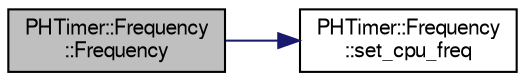 digraph "PHTimer::Frequency::Frequency"
{
  bgcolor="transparent";
  edge [fontname="FreeSans",fontsize="10",labelfontname="FreeSans",labelfontsize="10"];
  node [fontname="FreeSans",fontsize="10",shape=record];
  rankdir="LR";
  Node1 [label="PHTimer::Frequency\l::Frequency",height=0.2,width=0.4,color="black", fillcolor="grey75", style="filled" fontcolor="black"];
  Node1 -> Node2 [color="midnightblue",fontsize="10",style="solid",fontname="FreeSans"];
  Node2 [label="PHTimer::Frequency\l::set_cpu_freq",height=0.2,width=0.4,color="black",URL="$d2/db1/classPHTimer_1_1Frequency.html#abc7e5422f79ddde70d489ec3271ff1e5",tooltip="read pc frequency from cpuinfo place "];
}

